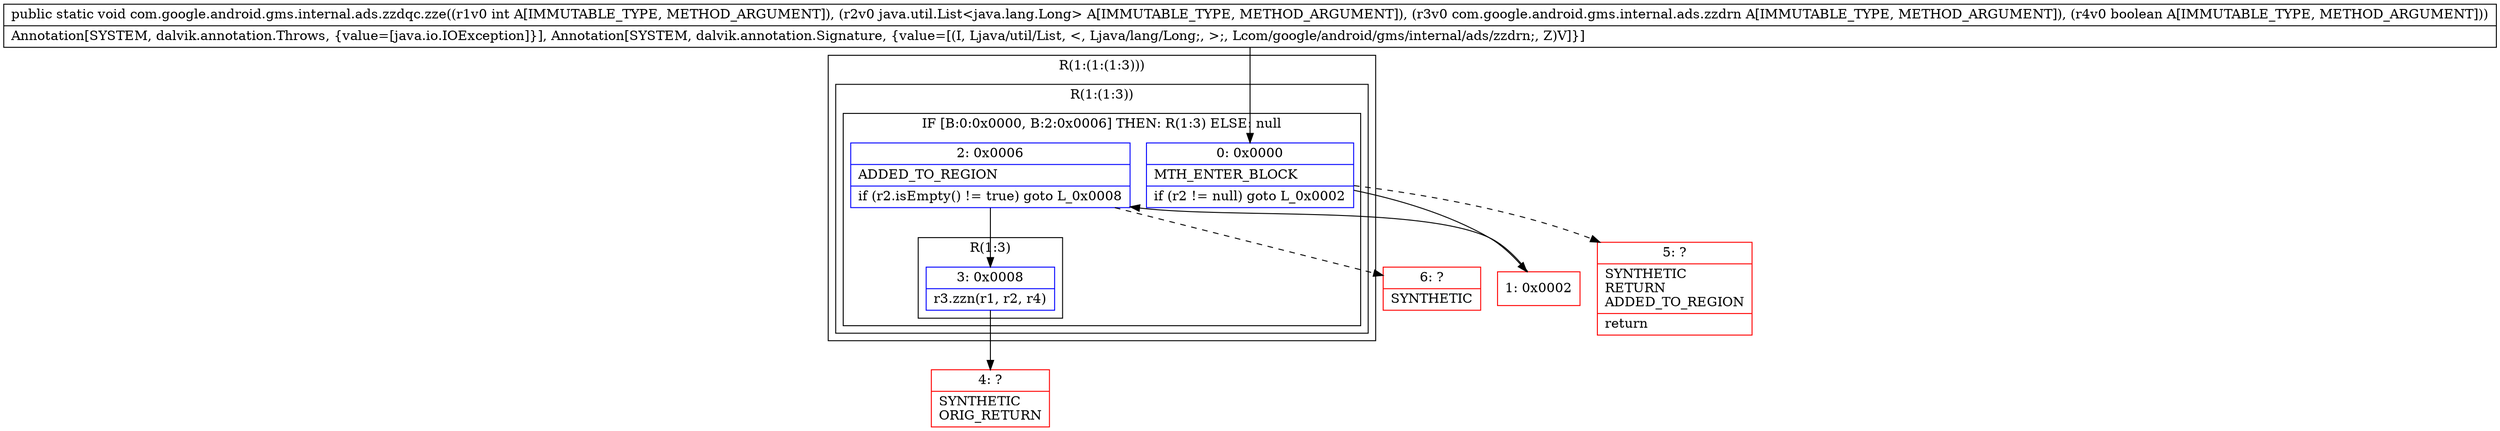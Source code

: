 digraph "CFG forcom.google.android.gms.internal.ads.zzdqc.zze(ILjava\/util\/List;Lcom\/google\/android\/gms\/internal\/ads\/zzdrn;Z)V" {
subgraph cluster_Region_721561700 {
label = "R(1:(1:(1:3)))";
node [shape=record,color=blue];
subgraph cluster_Region_1503851149 {
label = "R(1:(1:3))";
node [shape=record,color=blue];
subgraph cluster_IfRegion_1693136190 {
label = "IF [B:0:0x0000, B:2:0x0006] THEN: R(1:3) ELSE: null";
node [shape=record,color=blue];
Node_0 [shape=record,label="{0\:\ 0x0000|MTH_ENTER_BLOCK\l|if (r2 != null) goto L_0x0002\l}"];
Node_2 [shape=record,label="{2\:\ 0x0006|ADDED_TO_REGION\l|if (r2.isEmpty() != true) goto L_0x0008\l}"];
subgraph cluster_Region_26943077 {
label = "R(1:3)";
node [shape=record,color=blue];
Node_3 [shape=record,label="{3\:\ 0x0008|r3.zzn(r1, r2, r4)\l}"];
}
}
}
}
Node_1 [shape=record,color=red,label="{1\:\ 0x0002}"];
Node_4 [shape=record,color=red,label="{4\:\ ?|SYNTHETIC\lORIG_RETURN\l}"];
Node_5 [shape=record,color=red,label="{5\:\ ?|SYNTHETIC\lRETURN\lADDED_TO_REGION\l|return\l}"];
Node_6 [shape=record,color=red,label="{6\:\ ?|SYNTHETIC\l}"];
MethodNode[shape=record,label="{public static void com.google.android.gms.internal.ads.zzdqc.zze((r1v0 int A[IMMUTABLE_TYPE, METHOD_ARGUMENT]), (r2v0 java.util.List\<java.lang.Long\> A[IMMUTABLE_TYPE, METHOD_ARGUMENT]), (r3v0 com.google.android.gms.internal.ads.zzdrn A[IMMUTABLE_TYPE, METHOD_ARGUMENT]), (r4v0 boolean A[IMMUTABLE_TYPE, METHOD_ARGUMENT]))  | Annotation[SYSTEM, dalvik.annotation.Throws, \{value=[java.io.IOException]\}], Annotation[SYSTEM, dalvik.annotation.Signature, \{value=[(I, Ljava\/util\/List, \<, Ljava\/lang\/Long;, \>;, Lcom\/google\/android\/gms\/internal\/ads\/zzdrn;, Z)V]\}]\l}"];
MethodNode -> Node_0;
Node_0 -> Node_1;
Node_0 -> Node_5[style=dashed];
Node_2 -> Node_3;
Node_2 -> Node_6[style=dashed];
Node_3 -> Node_4;
Node_1 -> Node_2;
}

